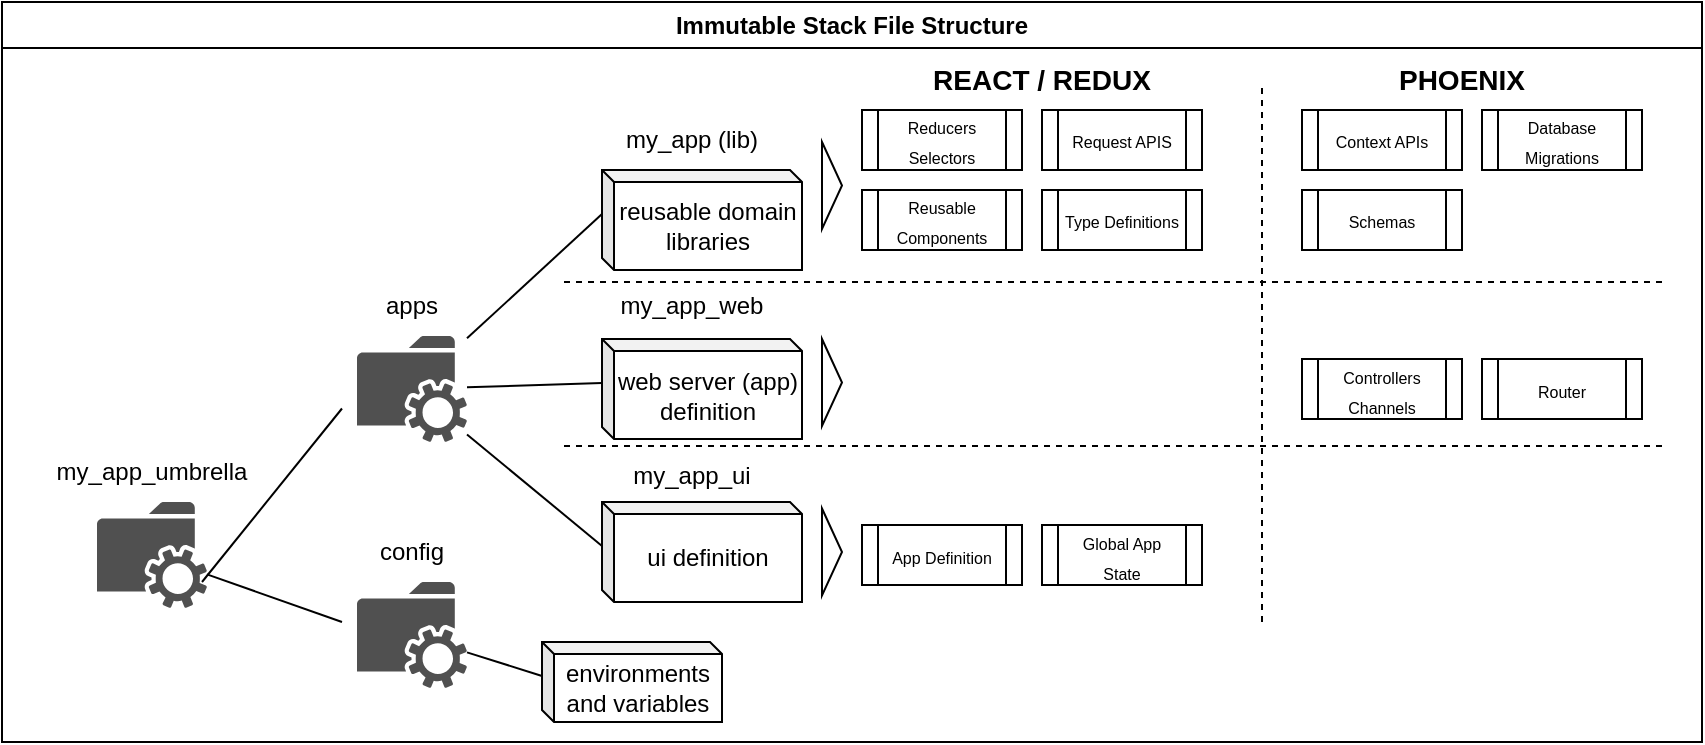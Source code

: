 <mxfile version="26.2.13">
  <diagram name="Page-1" id="RW1gsFHbo3pk9ujT8Zfe">
    <mxGraphModel dx="1157" dy="612" grid="1" gridSize="10" guides="1" tooltips="1" connect="1" arrows="1" fold="1" page="1" pageScale="1" pageWidth="850" pageHeight="1100" math="0" shadow="0">
      <root>
        <mxCell id="0" />
        <mxCell id="1" parent="0" />
        <mxCell id="E-yqdPlM3v_LNk1lALQs-1" value="Immutable Stack File Structure" style="swimlane;whiteSpace=wrap;html=1;startSize=23;" vertex="1" parent="1">
          <mxGeometry x="60" y="200" width="850" height="370" as="geometry" />
        </mxCell>
        <mxCell id="E-yqdPlM3v_LNk1lALQs-2" value="" style="sketch=0;pointerEvents=1;shadow=0;dashed=0;html=1;strokeColor=none;fillColor=#505050;labelPosition=center;verticalLabelPosition=bottom;verticalAlign=top;outlineConnect=0;align=center;shape=mxgraph.office.services.network_file_share_service;" vertex="1" parent="E-yqdPlM3v_LNk1lALQs-1">
          <mxGeometry x="47.5" y="250" width="55" height="53" as="geometry" />
        </mxCell>
        <mxCell id="E-yqdPlM3v_LNk1lALQs-3" value="my_app_umbrella" style="text;html=1;align=center;verticalAlign=middle;whiteSpace=wrap;rounded=0;" vertex="1" parent="E-yqdPlM3v_LNk1lALQs-1">
          <mxGeometry x="20" y="220" width="110" height="30" as="geometry" />
        </mxCell>
        <mxCell id="E-yqdPlM3v_LNk1lALQs-6" value="" style="sketch=0;pointerEvents=1;shadow=0;dashed=0;html=1;strokeColor=none;fillColor=#505050;labelPosition=center;verticalLabelPosition=bottom;verticalAlign=top;outlineConnect=0;align=center;shape=mxgraph.office.services.network_file_share_service;" vertex="1" parent="E-yqdPlM3v_LNk1lALQs-1">
          <mxGeometry x="177.5" y="167" width="55" height="53" as="geometry" />
        </mxCell>
        <mxCell id="E-yqdPlM3v_LNk1lALQs-7" value="apps" style="text;html=1;align=center;verticalAlign=middle;whiteSpace=wrap;rounded=0;" vertex="1" parent="E-yqdPlM3v_LNk1lALQs-1">
          <mxGeometry x="150" y="137" width="110" height="30" as="geometry" />
        </mxCell>
        <mxCell id="E-yqdPlM3v_LNk1lALQs-8" value="" style="sketch=0;pointerEvents=1;shadow=0;dashed=0;html=1;strokeColor=none;fillColor=#505050;labelPosition=center;verticalLabelPosition=bottom;verticalAlign=top;outlineConnect=0;align=center;shape=mxgraph.office.services.network_file_share_service;" vertex="1" parent="E-yqdPlM3v_LNk1lALQs-1">
          <mxGeometry x="177.5" y="290" width="55" height="53" as="geometry" />
        </mxCell>
        <mxCell id="E-yqdPlM3v_LNk1lALQs-9" value="config" style="text;html=1;align=center;verticalAlign=middle;whiteSpace=wrap;rounded=0;" vertex="1" parent="E-yqdPlM3v_LNk1lALQs-1">
          <mxGeometry x="150" y="260" width="110" height="30" as="geometry" />
        </mxCell>
        <mxCell id="E-yqdPlM3v_LNk1lALQs-11" value="my_app (lib)" style="text;html=1;align=center;verticalAlign=middle;whiteSpace=wrap;rounded=0;" vertex="1" parent="E-yqdPlM3v_LNk1lALQs-1">
          <mxGeometry x="290" y="54" width="110" height="30" as="geometry" />
        </mxCell>
        <mxCell id="E-yqdPlM3v_LNk1lALQs-13" value="my_app_web" style="text;html=1;align=center;verticalAlign=middle;whiteSpace=wrap;rounded=0;" vertex="1" parent="E-yqdPlM3v_LNk1lALQs-1">
          <mxGeometry x="290" y="137" width="110" height="30" as="geometry" />
        </mxCell>
        <mxCell id="E-yqdPlM3v_LNk1lALQs-5" value="my_app_ui" style="text;html=1;align=center;verticalAlign=middle;whiteSpace=wrap;rounded=0;" vertex="1" parent="E-yqdPlM3v_LNk1lALQs-1">
          <mxGeometry x="290" y="222" width="110" height="30" as="geometry" />
        </mxCell>
        <mxCell id="E-yqdPlM3v_LNk1lALQs-20" value="reusable domain libraries" style="shape=cube;whiteSpace=wrap;html=1;boundedLbl=1;backgroundOutline=1;darkOpacity=0.05;darkOpacity2=0.1;size=6;" vertex="1" parent="E-yqdPlM3v_LNk1lALQs-1">
          <mxGeometry x="300" y="84" width="100" height="50" as="geometry" />
        </mxCell>
        <mxCell id="E-yqdPlM3v_LNk1lALQs-22" value="web server (app) definition" style="shape=cube;whiteSpace=wrap;html=1;boundedLbl=1;backgroundOutline=1;darkOpacity=0.05;darkOpacity2=0.1;size=6;" vertex="1" parent="E-yqdPlM3v_LNk1lALQs-1">
          <mxGeometry x="300" y="168.5" width="100" height="50" as="geometry" />
        </mxCell>
        <mxCell id="E-yqdPlM3v_LNk1lALQs-24" value="ui definition" style="shape=cube;whiteSpace=wrap;html=1;boundedLbl=1;backgroundOutline=1;darkOpacity=0.05;darkOpacity2=0.1;size=6;" vertex="1" parent="E-yqdPlM3v_LNk1lALQs-1">
          <mxGeometry x="300" y="250" width="100" height="50" as="geometry" />
        </mxCell>
        <mxCell id="E-yqdPlM3v_LNk1lALQs-25" value="" style="shape=process;whiteSpace=wrap;html=1;backgroundOutline=1;" vertex="1" parent="E-yqdPlM3v_LNk1lALQs-1">
          <mxGeometry x="430" y="54" width="80" height="30" as="geometry" />
        </mxCell>
        <mxCell id="E-yqdPlM3v_LNk1lALQs-26" value="&lt;font style=&quot;font-size: 8px;&quot;&gt;Reducers Selectors&lt;/font&gt;" style="text;html=1;align=center;verticalAlign=middle;whiteSpace=wrap;rounded=0;" vertex="1" parent="E-yqdPlM3v_LNk1lALQs-1">
          <mxGeometry x="440" y="54" width="60" height="30" as="geometry" />
        </mxCell>
        <mxCell id="E-yqdPlM3v_LNk1lALQs-27" value="" style="shape=process;whiteSpace=wrap;html=1;backgroundOutline=1;" vertex="1" parent="E-yqdPlM3v_LNk1lALQs-1">
          <mxGeometry x="520" y="54" width="80" height="30" as="geometry" />
        </mxCell>
        <mxCell id="E-yqdPlM3v_LNk1lALQs-28" value="&lt;font style=&quot;font-size: 8px;&quot;&gt;Request APIS&lt;/font&gt;" style="text;html=1;align=center;verticalAlign=middle;whiteSpace=wrap;rounded=0;" vertex="1" parent="E-yqdPlM3v_LNk1lALQs-1">
          <mxGeometry x="530" y="54" width="60" height="30" as="geometry" />
        </mxCell>
        <mxCell id="E-yqdPlM3v_LNk1lALQs-29" value="" style="shape=process;whiteSpace=wrap;html=1;backgroundOutline=1;" vertex="1" parent="E-yqdPlM3v_LNk1lALQs-1">
          <mxGeometry x="520" y="94" width="80" height="30" as="geometry" />
        </mxCell>
        <mxCell id="E-yqdPlM3v_LNk1lALQs-30" value="&lt;font style=&quot;font-size: 8px;&quot;&gt;Type Definitions&lt;/font&gt;" style="text;html=1;align=center;verticalAlign=middle;whiteSpace=wrap;rounded=0;" vertex="1" parent="E-yqdPlM3v_LNk1lALQs-1">
          <mxGeometry x="530" y="94" width="60" height="30" as="geometry" />
        </mxCell>
        <mxCell id="E-yqdPlM3v_LNk1lALQs-31" value="" style="shape=process;whiteSpace=wrap;html=1;backgroundOutline=1;" vertex="1" parent="E-yqdPlM3v_LNk1lALQs-1">
          <mxGeometry x="430" y="94" width="80" height="30" as="geometry" />
        </mxCell>
        <mxCell id="E-yqdPlM3v_LNk1lALQs-32" value="&lt;font style=&quot;font-size: 8px;&quot;&gt;Reusable Components&lt;/font&gt;" style="text;html=1;align=center;verticalAlign=middle;whiteSpace=wrap;rounded=0;" vertex="1" parent="E-yqdPlM3v_LNk1lALQs-1">
          <mxGeometry x="440" y="94" width="60" height="30" as="geometry" />
        </mxCell>
        <mxCell id="E-yqdPlM3v_LNk1lALQs-33" value="" style="shape=process;whiteSpace=wrap;html=1;backgroundOutline=1;" vertex="1" parent="E-yqdPlM3v_LNk1lALQs-1">
          <mxGeometry x="650" y="54" width="80" height="30" as="geometry" />
        </mxCell>
        <mxCell id="E-yqdPlM3v_LNk1lALQs-34" value="&lt;font style=&quot;font-size: 8px;&quot;&gt;Context APIs&lt;/font&gt;" style="text;html=1;align=center;verticalAlign=middle;whiteSpace=wrap;rounded=0;" vertex="1" parent="E-yqdPlM3v_LNk1lALQs-1">
          <mxGeometry x="660" y="54" width="60" height="30" as="geometry" />
        </mxCell>
        <mxCell id="E-yqdPlM3v_LNk1lALQs-35" value="" style="shape=process;whiteSpace=wrap;html=1;backgroundOutline=1;" vertex="1" parent="E-yqdPlM3v_LNk1lALQs-1">
          <mxGeometry x="650" y="94" width="80" height="30" as="geometry" />
        </mxCell>
        <mxCell id="E-yqdPlM3v_LNk1lALQs-36" value="&lt;font style=&quot;font-size: 8px;&quot;&gt;Schemas&lt;/font&gt;" style="text;html=1;align=center;verticalAlign=middle;whiteSpace=wrap;rounded=0;" vertex="1" parent="E-yqdPlM3v_LNk1lALQs-1">
          <mxGeometry x="660" y="94" width="60" height="30" as="geometry" />
        </mxCell>
        <mxCell id="E-yqdPlM3v_LNk1lALQs-37" value="" style="shape=process;whiteSpace=wrap;html=1;backgroundOutline=1;" vertex="1" parent="E-yqdPlM3v_LNk1lALQs-1">
          <mxGeometry x="740" y="54" width="80" height="30" as="geometry" />
        </mxCell>
        <mxCell id="E-yqdPlM3v_LNk1lALQs-38" value="&lt;font style=&quot;font-size: 8px;&quot;&gt;Database Migrations&lt;/font&gt;" style="text;html=1;align=center;verticalAlign=middle;whiteSpace=wrap;rounded=0;" vertex="1" parent="E-yqdPlM3v_LNk1lALQs-1">
          <mxGeometry x="750" y="54" width="60" height="30" as="geometry" />
        </mxCell>
        <mxCell id="E-yqdPlM3v_LNk1lALQs-39" value="" style="shape=process;whiteSpace=wrap;html=1;backgroundOutline=1;" vertex="1" parent="E-yqdPlM3v_LNk1lALQs-1">
          <mxGeometry x="650" y="178.5" width="80" height="30" as="geometry" />
        </mxCell>
        <mxCell id="E-yqdPlM3v_LNk1lALQs-40" value="&lt;div&gt;&lt;font style=&quot;font-size: 8px;&quot;&gt;Controllers Channels&lt;/font&gt;&lt;/div&gt;" style="text;html=1;align=center;verticalAlign=middle;whiteSpace=wrap;rounded=0;" vertex="1" parent="E-yqdPlM3v_LNk1lALQs-1">
          <mxGeometry x="660" y="178.5" width="60" height="30" as="geometry" />
        </mxCell>
        <mxCell id="E-yqdPlM3v_LNk1lALQs-42" value="" style="shape=process;whiteSpace=wrap;html=1;backgroundOutline=1;" vertex="1" parent="E-yqdPlM3v_LNk1lALQs-1">
          <mxGeometry x="740" y="178.5" width="80" height="30" as="geometry" />
        </mxCell>
        <mxCell id="E-yqdPlM3v_LNk1lALQs-43" value="&lt;font style=&quot;font-size: 8px;&quot;&gt;Router&lt;/font&gt;" style="text;html=1;align=center;verticalAlign=middle;whiteSpace=wrap;rounded=0;" vertex="1" parent="E-yqdPlM3v_LNk1lALQs-1">
          <mxGeometry x="750" y="178.5" width="60" height="30" as="geometry" />
        </mxCell>
        <mxCell id="E-yqdPlM3v_LNk1lALQs-44" value="" style="shape=process;whiteSpace=wrap;html=1;backgroundOutline=1;" vertex="1" parent="E-yqdPlM3v_LNk1lALQs-1">
          <mxGeometry x="430" y="261.5" width="80" height="30" as="geometry" />
        </mxCell>
        <mxCell id="E-yqdPlM3v_LNk1lALQs-45" value="&lt;font style=&quot;font-size: 8px;&quot;&gt;App Definition&lt;/font&gt;" style="text;html=1;align=center;verticalAlign=middle;whiteSpace=wrap;rounded=0;" vertex="1" parent="E-yqdPlM3v_LNk1lALQs-1">
          <mxGeometry x="440" y="261.5" width="60" height="30" as="geometry" />
        </mxCell>
        <mxCell id="E-yqdPlM3v_LNk1lALQs-48" value="" style="shape=process;whiteSpace=wrap;html=1;backgroundOutline=1;" vertex="1" parent="E-yqdPlM3v_LNk1lALQs-1">
          <mxGeometry x="520" y="261.5" width="80" height="30" as="geometry" />
        </mxCell>
        <mxCell id="E-yqdPlM3v_LNk1lALQs-49" value="&lt;font style=&quot;font-size: 8px;&quot;&gt;Global App State&lt;/font&gt;" style="text;html=1;align=center;verticalAlign=middle;whiteSpace=wrap;rounded=0;" vertex="1" parent="E-yqdPlM3v_LNk1lALQs-1">
          <mxGeometry x="530" y="261.5" width="60" height="30" as="geometry" />
        </mxCell>
        <mxCell id="E-yqdPlM3v_LNk1lALQs-50" value="&lt;font style=&quot;font-size: 14px;&quot;&gt;&lt;b&gt;REACT / REDUX&lt;/b&gt;&lt;/font&gt;" style="text;html=1;align=center;verticalAlign=middle;whiteSpace=wrap;rounded=0;" vertex="1" parent="E-yqdPlM3v_LNk1lALQs-1">
          <mxGeometry x="450" y="24" width="140" height="30" as="geometry" />
        </mxCell>
        <mxCell id="E-yqdPlM3v_LNk1lALQs-51" value="&lt;font style=&quot;font-size: 14px;&quot;&gt;&lt;b&gt;PHOENIX&lt;/b&gt;&lt;/font&gt;" style="text;html=1;align=center;verticalAlign=middle;whiteSpace=wrap;rounded=0;" vertex="1" parent="E-yqdPlM3v_LNk1lALQs-1">
          <mxGeometry x="660" y="24" width="140" height="30" as="geometry" />
        </mxCell>
        <mxCell id="E-yqdPlM3v_LNk1lALQs-52" value="" style="triangle;whiteSpace=wrap;html=1;fillStyle=solid;fillColor=light-dark(#FFFFFF,#FFFFFF);" vertex="1" parent="E-yqdPlM3v_LNk1lALQs-1">
          <mxGeometry x="410" y="253.25" width="10" height="43.5" as="geometry" />
        </mxCell>
        <mxCell id="E-yqdPlM3v_LNk1lALQs-53" value="" style="triangle;whiteSpace=wrap;html=1;fillStyle=solid;fillColor=light-dark(#FFFFFF,#FFFFFF);" vertex="1" parent="E-yqdPlM3v_LNk1lALQs-1">
          <mxGeometry x="410" y="168.5" width="10" height="43.5" as="geometry" />
        </mxCell>
        <mxCell id="E-yqdPlM3v_LNk1lALQs-54" value="" style="triangle;whiteSpace=wrap;html=1;fillStyle=solid;fillColor=light-dark(#FFFFFF,#FFFFFF);" vertex="1" parent="E-yqdPlM3v_LNk1lALQs-1">
          <mxGeometry x="410" y="70" width="10" height="43.5" as="geometry" />
        </mxCell>
        <mxCell id="E-yqdPlM3v_LNk1lALQs-55" value="" style="endArrow=none;html=1;rounded=0;" edge="1" parent="E-yqdPlM3v_LNk1lALQs-1">
          <mxGeometry width="50" height="50" relative="1" as="geometry">
            <mxPoint x="100" y="290" as="sourcePoint" />
            <mxPoint x="170" y="203.25" as="targetPoint" />
          </mxGeometry>
        </mxCell>
        <mxCell id="E-yqdPlM3v_LNk1lALQs-56" value="" style="endArrow=none;html=1;rounded=0;" edge="1" parent="E-yqdPlM3v_LNk1lALQs-1" source="E-yqdPlM3v_LNk1lALQs-2">
          <mxGeometry width="50" height="50" relative="1" as="geometry">
            <mxPoint x="120" y="280" as="sourcePoint" />
            <mxPoint x="170" y="310" as="targetPoint" />
          </mxGeometry>
        </mxCell>
        <mxCell id="E-yqdPlM3v_LNk1lALQs-57" value="" style="endArrow=none;html=1;rounded=0;entryX=0;entryY=0;entryDx=0;entryDy=22;entryPerimeter=0;" edge="1" parent="E-yqdPlM3v_LNk1lALQs-1" source="E-yqdPlM3v_LNk1lALQs-6" target="E-yqdPlM3v_LNk1lALQs-20">
          <mxGeometry width="50" height="50" relative="1" as="geometry">
            <mxPoint x="470" y="310" as="sourcePoint" />
            <mxPoint x="520" y="260" as="targetPoint" />
          </mxGeometry>
        </mxCell>
        <mxCell id="E-yqdPlM3v_LNk1lALQs-58" value="" style="endArrow=none;html=1;rounded=0;entryX=0;entryY=0;entryDx=0;entryDy=22;entryPerimeter=0;" edge="1" parent="E-yqdPlM3v_LNk1lALQs-1" source="E-yqdPlM3v_LNk1lALQs-6" target="E-yqdPlM3v_LNk1lALQs-22">
          <mxGeometry width="50" height="50" relative="1" as="geometry">
            <mxPoint x="470" y="310" as="sourcePoint" />
            <mxPoint x="520" y="260" as="targetPoint" />
          </mxGeometry>
        </mxCell>
        <mxCell id="E-yqdPlM3v_LNk1lALQs-59" value="" style="endArrow=none;html=1;rounded=0;entryX=0;entryY=0;entryDx=0;entryDy=22;entryPerimeter=0;" edge="1" parent="E-yqdPlM3v_LNk1lALQs-1" source="E-yqdPlM3v_LNk1lALQs-6" target="E-yqdPlM3v_LNk1lALQs-24">
          <mxGeometry width="50" height="50" relative="1" as="geometry">
            <mxPoint x="470" y="330" as="sourcePoint" />
            <mxPoint x="520" y="280" as="targetPoint" />
          </mxGeometry>
        </mxCell>
        <mxCell id="E-yqdPlM3v_LNk1lALQs-61" value="environments and variables" style="shape=cube;whiteSpace=wrap;html=1;boundedLbl=1;backgroundOutline=1;darkOpacity=0.05;darkOpacity2=0.1;size=6;" vertex="1" parent="E-yqdPlM3v_LNk1lALQs-1">
          <mxGeometry x="270" y="320" width="90" height="40" as="geometry" />
        </mxCell>
        <mxCell id="E-yqdPlM3v_LNk1lALQs-62" value="" style="endArrow=none;html=1;rounded=0;entryX=0;entryY=0;entryDx=0;entryDy=17;entryPerimeter=0;" edge="1" parent="E-yqdPlM3v_LNk1lALQs-1" source="E-yqdPlM3v_LNk1lALQs-8" target="E-yqdPlM3v_LNk1lALQs-61">
          <mxGeometry width="50" height="50" relative="1" as="geometry">
            <mxPoint x="470" y="330" as="sourcePoint" />
            <mxPoint x="520" y="280" as="targetPoint" />
          </mxGeometry>
        </mxCell>
        <mxCell id="E-yqdPlM3v_LNk1lALQs-65" value="" style="endArrow=none;dashed=1;html=1;rounded=0;" edge="1" parent="E-yqdPlM3v_LNk1lALQs-1">
          <mxGeometry width="50" height="50" relative="1" as="geometry">
            <mxPoint x="830" y="222" as="sourcePoint" />
            <mxPoint x="280" y="222" as="targetPoint" />
          </mxGeometry>
        </mxCell>
        <mxCell id="E-yqdPlM3v_LNk1lALQs-64" value="" style="endArrow=none;dashed=1;html=1;rounded=0;" edge="1" parent="1">
          <mxGeometry width="50" height="50" relative="1" as="geometry">
            <mxPoint x="890" y="340" as="sourcePoint" />
            <mxPoint x="340" y="340" as="targetPoint" />
          </mxGeometry>
        </mxCell>
        <mxCell id="E-yqdPlM3v_LNk1lALQs-72" value="" style="endArrow=none;dashed=1;html=1;rounded=0;" edge="1" parent="1">
          <mxGeometry width="50" height="50" relative="1" as="geometry">
            <mxPoint x="690" y="510" as="sourcePoint" />
            <mxPoint x="690" y="240" as="targetPoint" />
          </mxGeometry>
        </mxCell>
      </root>
    </mxGraphModel>
  </diagram>
</mxfile>
